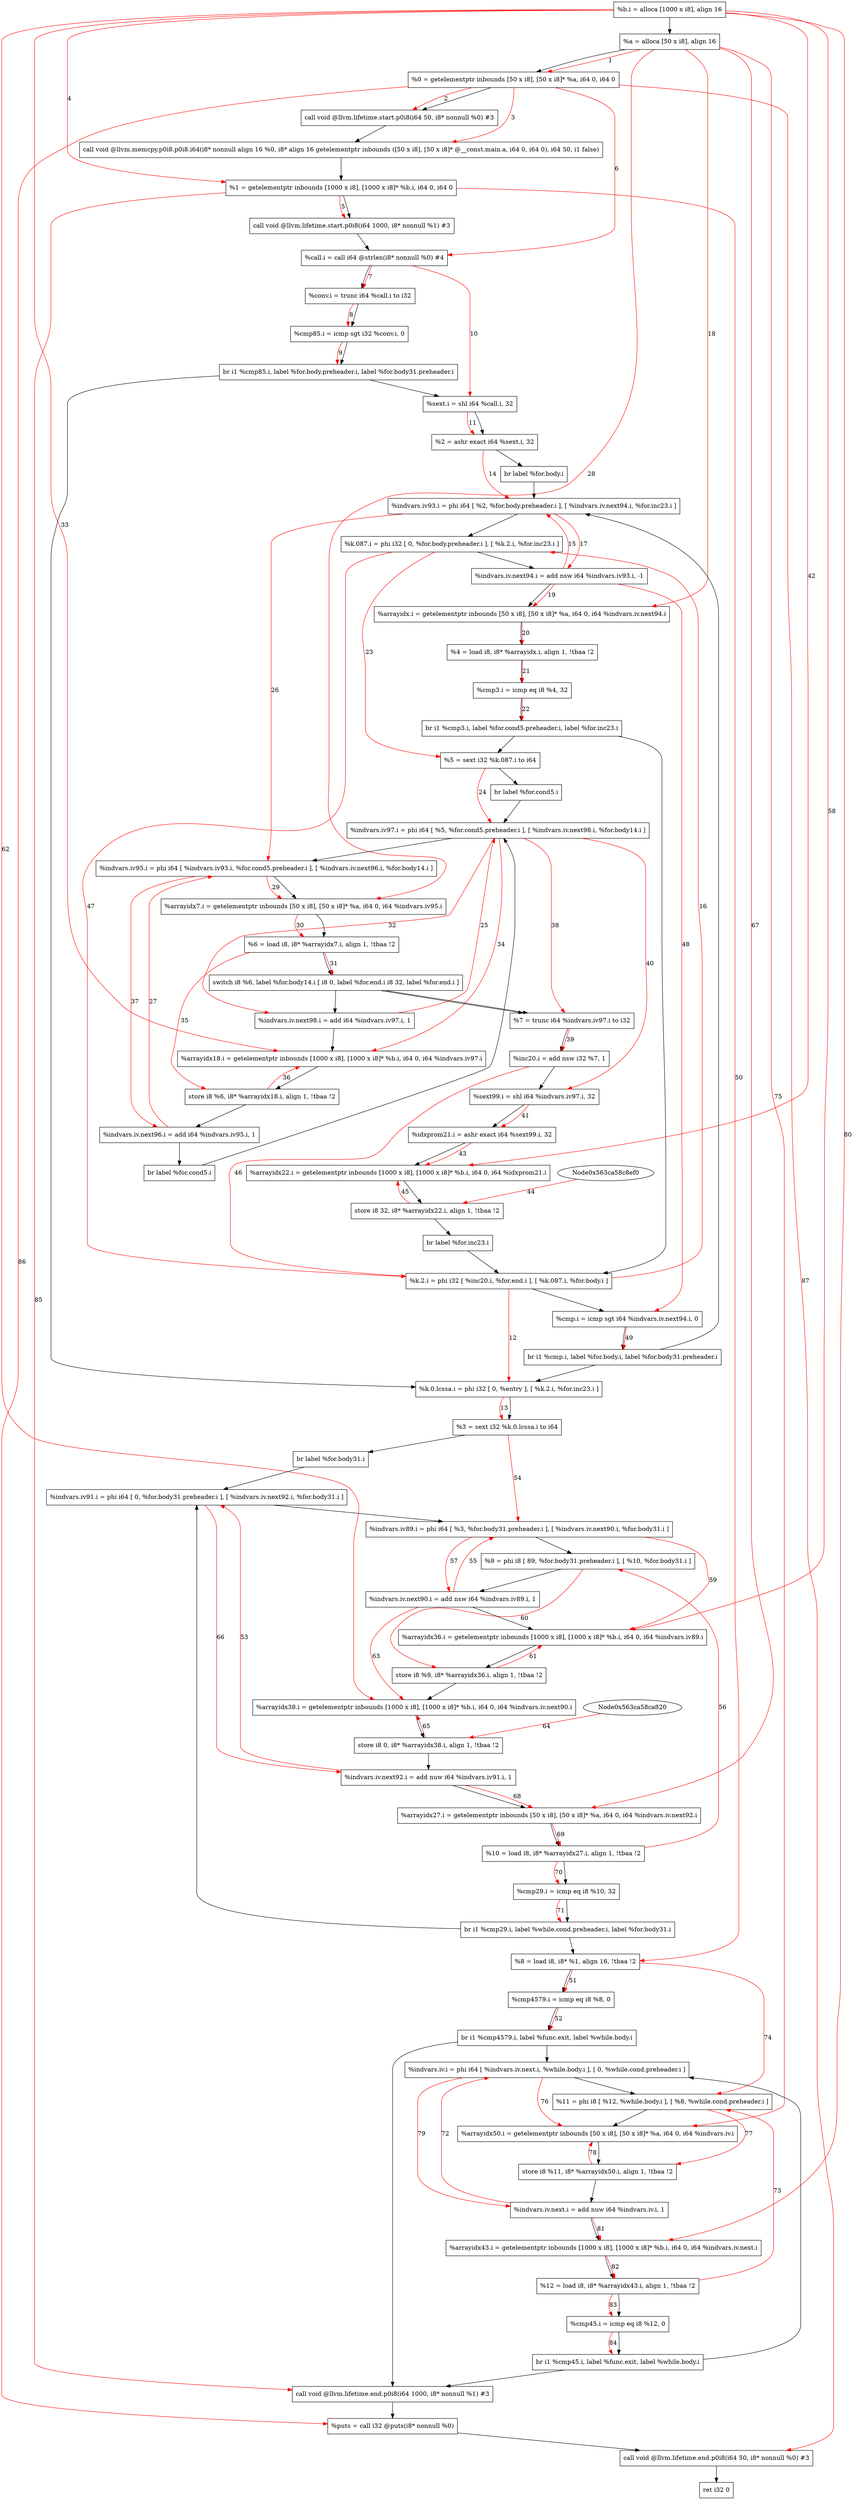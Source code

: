 digraph "CDFG for'main' function" {
	Node0x563ca58c7738[shape=record, label="  %b.i = alloca [1000 x i8], align 16"]
	Node0x563ca58ca128[shape=record, label="  %a = alloca [50 x i8], align 16"]
	Node0x563ca58cd458[shape=record, label="  %0 = getelementptr inbounds [50 x i8], [50 x i8]* %a, i64 0, i64 0"]
	Node0x563ca58cd5d8[shape=record, label="  call void @llvm.lifetime.start.p0i8(i64 50, i8* nonnull %0) #3"]
	Node0x563ca58cdd38[shape=record, label="  call void @llvm.memcpy.p0i8.p0i8.i64(i8* nonnull align 16 %0, i8* align 16 getelementptr inbounds ([50 x i8], [50 x i8]* @__const.main.a, i64 0, i64 0), i64 50, i1 false)"]
	Node0x563ca58cde28[shape=record, label="  %1 = getelementptr inbounds [1000 x i8], [1000 x i8]* %b.i, i64 0, i64 0"]
	Node0x563ca58cdf58[shape=record, label="  call void @llvm.lifetime.start.p0i8(i64 1000, i8* nonnull %1) #3"]
	Node0x563ca58ce070[shape=record, label="  %call.i = call i64 @strlen(i8* nonnull %0) #4"]
	Node0x563ca58ce128[shape=record, label="  %conv.i = trunc i64 %call.i to i32"]
	Node0x563ca58ce1c0[shape=record, label="  %cmp85.i = icmp sgt i32 %conv.i, 0"]
	Node0x563ca58ce438[shape=record, label="  br i1 %cmp85.i, label %for.body.preheader.i, label %for.body31.preheader.i"]
	Node0x563ca58ce4e0[shape=record, label="  %sext.i = shl i64 %call.i, 32"]
	Node0x563ca58ce550[shape=record, label="  %2 = ashr exact i64 %sext.i, 32"]
	Node0x563ca58ce628[shape=record, label="  br label %for.body.i"]
	Node0x563ca58ce788[shape=record, label="  %k.0.lcssa.i = phi i32 [ 0, %entry ], [ %k.2.i, %for.inc23.i ]"]
	Node0x563ca58ce868[shape=record, label="  %3 = sext i32 %k.0.lcssa.i to i64"]
	Node0x563ca58ceb48[shape=record, label="  br label %for.body31.i"]
	Node0x563ca58cebf8[shape=record, label="  %indvars.iv93.i = phi i64 [ %2, %for.body.preheader.i ], [ %indvars.iv.next94.i, %for.inc23.i ]"]
	Node0x563ca58cecf8[shape=record, label="  %k.087.i = phi i32 [ 0, %for.body.preheader.i ], [ %k.2.i, %for.inc23.i ]"]
	Node0x563ca58cede0[shape=record, label="  %indvars.iv.next94.i = add nsw i64 %indvars.iv93.i, -1"]
	Node0x563ca58cee68[shape=record, label="  %arrayidx.i = getelementptr inbounds [50 x i8], [50 x i8]* %a, i64 0, i64 %indvars.iv.next94.i"]
	Node0x563ca58ce288[shape=record, label="  %4 = load i8, i8* %arrayidx.i, align 1, !tbaa !2"]
	Node0x563ca58cef40[shape=record, label="  %cmp3.i = icmp eq i8 %4, 32"]
	Node0x563ca58cf098[shape=record, label="  br i1 %cmp3.i, label %for.cond5.preheader.i, label %for.inc23.i"]
	Node0x563ca58cefe8[shape=record, label="  %5 = sext i32 %k.087.i to i64"]
	Node0x563ca58cf1a8[shape=record, label="  br label %for.cond5.i"]
	Node0x563ca58cf308[shape=record, label="  %indvars.iv97.i = phi i64 [ %5, %for.cond5.preheader.i ], [ %indvars.iv.next98.i, %for.body14.i ]"]
	Node0x563ca58cf4e8[shape=record, label="  %indvars.iv95.i = phi i64 [ %indvars.iv93.i, %for.cond5.preheader.i ], [ %indvars.iv.next96.i, %for.body14.i ]"]
	Node0x563ca58cf5c8[shape=record, label="  %arrayidx7.i = getelementptr inbounds [50 x i8], [50 x i8]* %a, i64 0, i64 %indvars.iv95.i"]
	Node0x563ca58cf668[shape=record, label="  %6 = load i8, i8* %arrayidx7.i, align 1, !tbaa !2"]
	Node0x563ca58cfab8[shape=record, label="  switch i8 %6, label %for.body14.i [
    i8 0, label %for.end.i
    i8 32, label %for.end.i
  ]"]
	Node0x563ca58cfc00[shape=record, label="  %indvars.iv.next98.i = add i64 %indvars.iv97.i, 1"]
	Node0x563ca58cfc88[shape=record, label="  %arrayidx18.i = getelementptr inbounds [1000 x i8], [1000 x i8]* %b.i, i64 0, i64 %indvars.iv97.i"]
	Node0x563ca58cfd10[shape=record, label="  store i8 %6, i8* %arrayidx18.i, align 1, !tbaa !2"]
	Node0x563ca58cfd90[shape=record, label="  %indvars.iv.next96.i = add i64 %indvars.iv95.i, 1"]
	Node0x563ca58cf478[shape=record, label="  br label %for.cond5.i"]
	Node0x563ca58cfa68[shape=record, label="  %7 = trunc i64 %indvars.iv97.i to i32"]
	Node0x563ca58cfe00[shape=record, label="  %inc20.i = add nsw i32 %7, 1"]
	Node0x563ca58cfe70[shape=record, label="  %sext99.i = shl i64 %indvars.iv97.i, 32"]
	Node0x563ca58cfee0[shape=record, label="  %idxprom21.i = ashr exact i64 %sext99.i, 32"]
	Node0x563ca58cff68[shape=record, label="  %arrayidx22.i = getelementptr inbounds [1000 x i8], [1000 x i8]* %b.i, i64 0, i64 %idxprom21.i"]
	Node0x563ca58d0020[shape=record, label="  store i8 32, i8* %arrayidx22.i, align 1, !tbaa !2"]
	Node0x563ca58cf148[shape=record, label="  br label %for.inc23.i"]
	Node0x563ca58d0078[shape=record, label="  %k.2.i = phi i32 [ %inc20.i, %for.end.i ], [ %k.087.i, %for.body.i ]"]
	Node0x563ca58d0170[shape=record, label="  %cmp.i = icmp sgt i64 %indvars.iv.next94.i, 0"]
	Node0x563ca58d01f8[shape=record, label="  br i1 %cmp.i, label %for.body.i, label %for.body31.preheader.i"]
	Node0x563ca58ce388[shape=record, label="  %8 = load i8, i8* %1, align 16, !tbaa !2"]
	Node0x563ca58d0370[shape=record, label="  %cmp4579.i = icmp eq i8 %8, 0"]
	Node0x563ca58cb648[shape=record, label="  br i1 %cmp4579.i, label %func.exit, label %while.body.i"]
	Node0x563ca58cb6f8[shape=record, label="  %indvars.iv91.i = phi i64 [ 0, %for.body31.preheader.i ], [ %indvars.iv.next92.i, %for.body31.i ]"]
	Node0x563ca58cb8a8[shape=record, label="  %indvars.iv89.i = phi i64 [ %3, %for.body31.preheader.i ], [ %indvars.iv.next90.i, %for.body31.i ]"]
	Node0x563ca58cba18[shape=record, label="  %9 = phi i8 [ 89, %for.body31.preheader.i ], [ %10, %for.body31.i ]"]
	Node0x563ca58cbae0[shape=record, label="  %indvars.iv.next90.i = add nsw i64 %indvars.iv89.i, 1"]
	Node0x563ca58cbb68[shape=record, label="  %arrayidx36.i = getelementptr inbounds [1000 x i8], [1000 x i8]* %b.i, i64 0, i64 %indvars.iv89.i"]
	Node0x563ca58cbbf0[shape=record, label="  store i8 %9, i8* %arrayidx36.i, align 1, !tbaa !2"]
	Node0x563ca58cbce8[shape=record, label="  %arrayidx38.i = getelementptr inbounds [1000 x i8], [1000 x i8]* %b.i, i64 0, i64 %indvars.iv.next90.i"]
	Node0x563ca58d1420[shape=record, label="  store i8 0, i8* %arrayidx38.i, align 1, !tbaa !2"]
	Node0x563ca58d14a0[shape=record, label="  %indvars.iv.next92.i = add nuw i64 %indvars.iv91.i, 1"]
	Node0x563ca58d1528[shape=record, label="  %arrayidx27.i = getelementptr inbounds [50 x i8], [50 x i8]* %a, i64 0, i64 %indvars.iv.next92.i"]
	Node0x563ca58ceae8[shape=record, label="  %10 = load i8, i8* %arrayidx27.i, align 1, !tbaa !2"]
	Node0x563ca58d15b0[shape=record, label="  %cmp29.i = icmp eq i8 %10, 32"]
	Node0x563ca58d1638[shape=record, label="  br i1 %cmp29.i, label %while.cond.preheader.i, label %for.body31.i"]
	Node0x563ca58d16b8[shape=record, label="  %indvars.iv.i = phi i64 [ %indvars.iv.next.i, %while.body.i ], [ 0, %while.cond.preheader.i ]"]
	Node0x563ca58d17b8[shape=record, label="  %11 = phi i8 [ %12, %while.body.i ], [ %8, %while.cond.preheader.i ]"]
	Node0x563ca58d1898[shape=record, label="  %arrayidx50.i = getelementptr inbounds [50 x i8], [50 x i8]* %a, i64 0, i64 %indvars.iv.i"]
	Node0x563ca58d1920[shape=record, label="  store i8 %11, i8* %arrayidx50.i, align 1, !tbaa !2"]
	Node0x563ca58d19a0[shape=record, label="  %indvars.iv.next.i = add nuw i64 %indvars.iv.i, 1"]
	Node0x563ca58d2078[shape=record, label="  %arrayidx43.i = getelementptr inbounds [1000 x i8], [1000 x i8]* %b.i, i64 0, i64 %indvars.iv.next.i"]
	Node0x563ca58cf2b8[shape=record, label="  %12 = load i8, i8* %arrayidx43.i, align 1, !tbaa !2"]
	Node0x563ca58d2100[shape=record, label="  %cmp45.i = icmp eq i8 %12, 0"]
	Node0x563ca58d2188[shape=record, label="  br i1 %cmp45.i, label %func.exit, label %while.body.i"]
	Node0x563ca58d2258[shape=record, label="  call void @llvm.lifetime.end.p0i8(i64 1000, i8* nonnull %1) #3"]
	Node0x563ca58d23c0[shape=record, label="  %puts = call i32 @puts(i8* nonnull %0)"]
	Node0x563ca58d2508[shape=record, label="  call void @llvm.lifetime.end.p0i8(i64 50, i8* nonnull %0) #3"]
	Node0x563ca58cb838[shape=record, label="  ret i32 0"]
	Node0x563ca58c7738 -> Node0x563ca58ca128
	Node0x563ca58ca128 -> Node0x563ca58cd458
	Node0x563ca58cd458 -> Node0x563ca58cd5d8
	Node0x563ca58cd5d8 -> Node0x563ca58cdd38
	Node0x563ca58cdd38 -> Node0x563ca58cde28
	Node0x563ca58cde28 -> Node0x563ca58cdf58
	Node0x563ca58cdf58 -> Node0x563ca58ce070
	Node0x563ca58ce070 -> Node0x563ca58ce128
	Node0x563ca58ce128 -> Node0x563ca58ce1c0
	Node0x563ca58ce1c0 -> Node0x563ca58ce438
	Node0x563ca58ce438 -> Node0x563ca58ce4e0
	Node0x563ca58ce438 -> Node0x563ca58ce788
	Node0x563ca58ce4e0 -> Node0x563ca58ce550
	Node0x563ca58ce550 -> Node0x563ca58ce628
	Node0x563ca58ce628 -> Node0x563ca58cebf8
	Node0x563ca58ce788 -> Node0x563ca58ce868
	Node0x563ca58ce868 -> Node0x563ca58ceb48
	Node0x563ca58ceb48 -> Node0x563ca58cb6f8
	Node0x563ca58cebf8 -> Node0x563ca58cecf8
	Node0x563ca58cecf8 -> Node0x563ca58cede0
	Node0x563ca58cede0 -> Node0x563ca58cee68
	Node0x563ca58cee68 -> Node0x563ca58ce288
	Node0x563ca58ce288 -> Node0x563ca58cef40
	Node0x563ca58cef40 -> Node0x563ca58cf098
	Node0x563ca58cf098 -> Node0x563ca58cefe8
	Node0x563ca58cf098 -> Node0x563ca58d0078
	Node0x563ca58cefe8 -> Node0x563ca58cf1a8
	Node0x563ca58cf1a8 -> Node0x563ca58cf308
	Node0x563ca58cf308 -> Node0x563ca58cf4e8
	Node0x563ca58cf4e8 -> Node0x563ca58cf5c8
	Node0x563ca58cf5c8 -> Node0x563ca58cf668
	Node0x563ca58cf668 -> Node0x563ca58cfab8
	Node0x563ca58cfab8 -> Node0x563ca58cfc00
	Node0x563ca58cfab8 -> Node0x563ca58cfa68
	Node0x563ca58cfab8 -> Node0x563ca58cfa68
	Node0x563ca58cfc00 -> Node0x563ca58cfc88
	Node0x563ca58cfc88 -> Node0x563ca58cfd10
	Node0x563ca58cfd10 -> Node0x563ca58cfd90
	Node0x563ca58cfd90 -> Node0x563ca58cf478
	Node0x563ca58cf478 -> Node0x563ca58cf308
	Node0x563ca58cfa68 -> Node0x563ca58cfe00
	Node0x563ca58cfe00 -> Node0x563ca58cfe70
	Node0x563ca58cfe70 -> Node0x563ca58cfee0
	Node0x563ca58cfee0 -> Node0x563ca58cff68
	Node0x563ca58cff68 -> Node0x563ca58d0020
	Node0x563ca58d0020 -> Node0x563ca58cf148
	Node0x563ca58cf148 -> Node0x563ca58d0078
	Node0x563ca58d0078 -> Node0x563ca58d0170
	Node0x563ca58d0170 -> Node0x563ca58d01f8
	Node0x563ca58d01f8 -> Node0x563ca58cebf8
	Node0x563ca58d01f8 -> Node0x563ca58ce788
	Node0x563ca58ce388 -> Node0x563ca58d0370
	Node0x563ca58d0370 -> Node0x563ca58cb648
	Node0x563ca58cb648 -> Node0x563ca58d2258
	Node0x563ca58cb648 -> Node0x563ca58d16b8
	Node0x563ca58cb6f8 -> Node0x563ca58cb8a8
	Node0x563ca58cb8a8 -> Node0x563ca58cba18
	Node0x563ca58cba18 -> Node0x563ca58cbae0
	Node0x563ca58cbae0 -> Node0x563ca58cbb68
	Node0x563ca58cbb68 -> Node0x563ca58cbbf0
	Node0x563ca58cbbf0 -> Node0x563ca58cbce8
	Node0x563ca58cbce8 -> Node0x563ca58d1420
	Node0x563ca58d1420 -> Node0x563ca58d14a0
	Node0x563ca58d14a0 -> Node0x563ca58d1528
	Node0x563ca58d1528 -> Node0x563ca58ceae8
	Node0x563ca58ceae8 -> Node0x563ca58d15b0
	Node0x563ca58d15b0 -> Node0x563ca58d1638
	Node0x563ca58d1638 -> Node0x563ca58ce388
	Node0x563ca58d1638 -> Node0x563ca58cb6f8
	Node0x563ca58d16b8 -> Node0x563ca58d17b8
	Node0x563ca58d17b8 -> Node0x563ca58d1898
	Node0x563ca58d1898 -> Node0x563ca58d1920
	Node0x563ca58d1920 -> Node0x563ca58d19a0
	Node0x563ca58d19a0 -> Node0x563ca58d2078
	Node0x563ca58d2078 -> Node0x563ca58cf2b8
	Node0x563ca58cf2b8 -> Node0x563ca58d2100
	Node0x563ca58d2100 -> Node0x563ca58d2188
	Node0x563ca58d2188 -> Node0x563ca58d2258
	Node0x563ca58d2188 -> Node0x563ca58d16b8
	Node0x563ca58d2258 -> Node0x563ca58d23c0
	Node0x563ca58d23c0 -> Node0x563ca58d2508
	Node0x563ca58d2508 -> Node0x563ca58cb838
edge [color=red]
	Node0x563ca58ca128 -> Node0x563ca58cd458[label="1"]
	Node0x563ca58cd458 -> Node0x563ca58cd5d8[label="2"]
	Node0x563ca58cd458 -> Node0x563ca58cdd38[label="3"]
	Node0x563ca58c7738 -> Node0x563ca58cde28[label="4"]
	Node0x563ca58cde28 -> Node0x563ca58cdf58[label="5"]
	Node0x563ca58cd458 -> Node0x563ca58ce070[label="6"]
	Node0x563ca58ce070 -> Node0x563ca58ce128[label="7"]
	Node0x563ca58ce128 -> Node0x563ca58ce1c0[label="8"]
	Node0x563ca58ce1c0 -> Node0x563ca58ce438[label="9"]
	Node0x563ca58ce070 -> Node0x563ca58ce4e0[label="10"]
	Node0x563ca58ce4e0 -> Node0x563ca58ce550[label="11"]
	Node0x563ca58d0078 -> Node0x563ca58ce788[label="12"]
	Node0x563ca58ce788 -> Node0x563ca58ce868[label="13"]
	Node0x563ca58ce550 -> Node0x563ca58cebf8[label="14"]
	Node0x563ca58cede0 -> Node0x563ca58cebf8[label="15"]
	Node0x563ca58d0078 -> Node0x563ca58cecf8[label="16"]
	Node0x563ca58cebf8 -> Node0x563ca58cede0[label="17"]
	Node0x563ca58ca128 -> Node0x563ca58cee68[label="18"]
	Node0x563ca58cede0 -> Node0x563ca58cee68[label="19"]
	Node0x563ca58cee68 -> Node0x563ca58ce288[label="20"]
	Node0x563ca58ce288 -> Node0x563ca58cef40[label="21"]
	Node0x563ca58cef40 -> Node0x563ca58cf098[label="22"]
	Node0x563ca58cecf8 -> Node0x563ca58cefe8[label="23"]
	Node0x563ca58cefe8 -> Node0x563ca58cf308[label="24"]
	Node0x563ca58cfc00 -> Node0x563ca58cf308[label="25"]
	Node0x563ca58cebf8 -> Node0x563ca58cf4e8[label="26"]
	Node0x563ca58cfd90 -> Node0x563ca58cf4e8[label="27"]
	Node0x563ca58ca128 -> Node0x563ca58cf5c8[label="28"]
	Node0x563ca58cf4e8 -> Node0x563ca58cf5c8[label="29"]
	Node0x563ca58cf5c8 -> Node0x563ca58cf668[label="30"]
	Node0x563ca58cf668 -> Node0x563ca58cfab8[label="31"]
	Node0x563ca58cf308 -> Node0x563ca58cfc00[label="32"]
	Node0x563ca58c7738 -> Node0x563ca58cfc88[label="33"]
	Node0x563ca58cf308 -> Node0x563ca58cfc88[label="34"]
	Node0x563ca58cf668 -> Node0x563ca58cfd10[label="35"]
	Node0x563ca58cfd10 -> Node0x563ca58cfc88[label="36"]
	Node0x563ca58cf4e8 -> Node0x563ca58cfd90[label="37"]
	Node0x563ca58cf308 -> Node0x563ca58cfa68[label="38"]
	Node0x563ca58cfa68 -> Node0x563ca58cfe00[label="39"]
	Node0x563ca58cf308 -> Node0x563ca58cfe70[label="40"]
	Node0x563ca58cfe70 -> Node0x563ca58cfee0[label="41"]
	Node0x563ca58c7738 -> Node0x563ca58cff68[label="42"]
	Node0x563ca58cfee0 -> Node0x563ca58cff68[label="43"]
	Node0x563ca58c8ef0 -> Node0x563ca58d0020[label="44"]
	Node0x563ca58d0020 -> Node0x563ca58cff68[label="45"]
	Node0x563ca58cfe00 -> Node0x563ca58d0078[label="46"]
	Node0x563ca58cecf8 -> Node0x563ca58d0078[label="47"]
	Node0x563ca58cede0 -> Node0x563ca58d0170[label="48"]
	Node0x563ca58d0170 -> Node0x563ca58d01f8[label="49"]
	Node0x563ca58cde28 -> Node0x563ca58ce388[label="50"]
	Node0x563ca58ce388 -> Node0x563ca58d0370[label="51"]
	Node0x563ca58d0370 -> Node0x563ca58cb648[label="52"]
	Node0x563ca58d14a0 -> Node0x563ca58cb6f8[label="53"]
	Node0x563ca58ce868 -> Node0x563ca58cb8a8[label="54"]
	Node0x563ca58cbae0 -> Node0x563ca58cb8a8[label="55"]
	Node0x563ca58ceae8 -> Node0x563ca58cba18[label="56"]
	Node0x563ca58cb8a8 -> Node0x563ca58cbae0[label="57"]
	Node0x563ca58c7738 -> Node0x563ca58cbb68[label="58"]
	Node0x563ca58cb8a8 -> Node0x563ca58cbb68[label="59"]
	Node0x563ca58cba18 -> Node0x563ca58cbbf0[label="60"]
	Node0x563ca58cbbf0 -> Node0x563ca58cbb68[label="61"]
	Node0x563ca58c7738 -> Node0x563ca58cbce8[label="62"]
	Node0x563ca58cbae0 -> Node0x563ca58cbce8[label="63"]
	Node0x563ca58ca820 -> Node0x563ca58d1420[label="64"]
	Node0x563ca58d1420 -> Node0x563ca58cbce8[label="65"]
	Node0x563ca58cb6f8 -> Node0x563ca58d14a0[label="66"]
	Node0x563ca58ca128 -> Node0x563ca58d1528[label="67"]
	Node0x563ca58d14a0 -> Node0x563ca58d1528[label="68"]
	Node0x563ca58d1528 -> Node0x563ca58ceae8[label="69"]
	Node0x563ca58ceae8 -> Node0x563ca58d15b0[label="70"]
	Node0x563ca58d15b0 -> Node0x563ca58d1638[label="71"]
	Node0x563ca58d19a0 -> Node0x563ca58d16b8[label="72"]
	Node0x563ca58cf2b8 -> Node0x563ca58d17b8[label="73"]
	Node0x563ca58ce388 -> Node0x563ca58d17b8[label="74"]
	Node0x563ca58ca128 -> Node0x563ca58d1898[label="75"]
	Node0x563ca58d16b8 -> Node0x563ca58d1898[label="76"]
	Node0x563ca58d17b8 -> Node0x563ca58d1920[label="77"]
	Node0x563ca58d1920 -> Node0x563ca58d1898[label="78"]
	Node0x563ca58d16b8 -> Node0x563ca58d19a0[label="79"]
	Node0x563ca58c7738 -> Node0x563ca58d2078[label="80"]
	Node0x563ca58d19a0 -> Node0x563ca58d2078[label="81"]
	Node0x563ca58d2078 -> Node0x563ca58cf2b8[label="82"]
	Node0x563ca58cf2b8 -> Node0x563ca58d2100[label="83"]
	Node0x563ca58d2100 -> Node0x563ca58d2188[label="84"]
	Node0x563ca58cde28 -> Node0x563ca58d2258[label="85"]
	Node0x563ca58cd458 -> Node0x563ca58d23c0[label="86"]
	Node0x563ca58cd458 -> Node0x563ca58d2508[label="87"]
}
